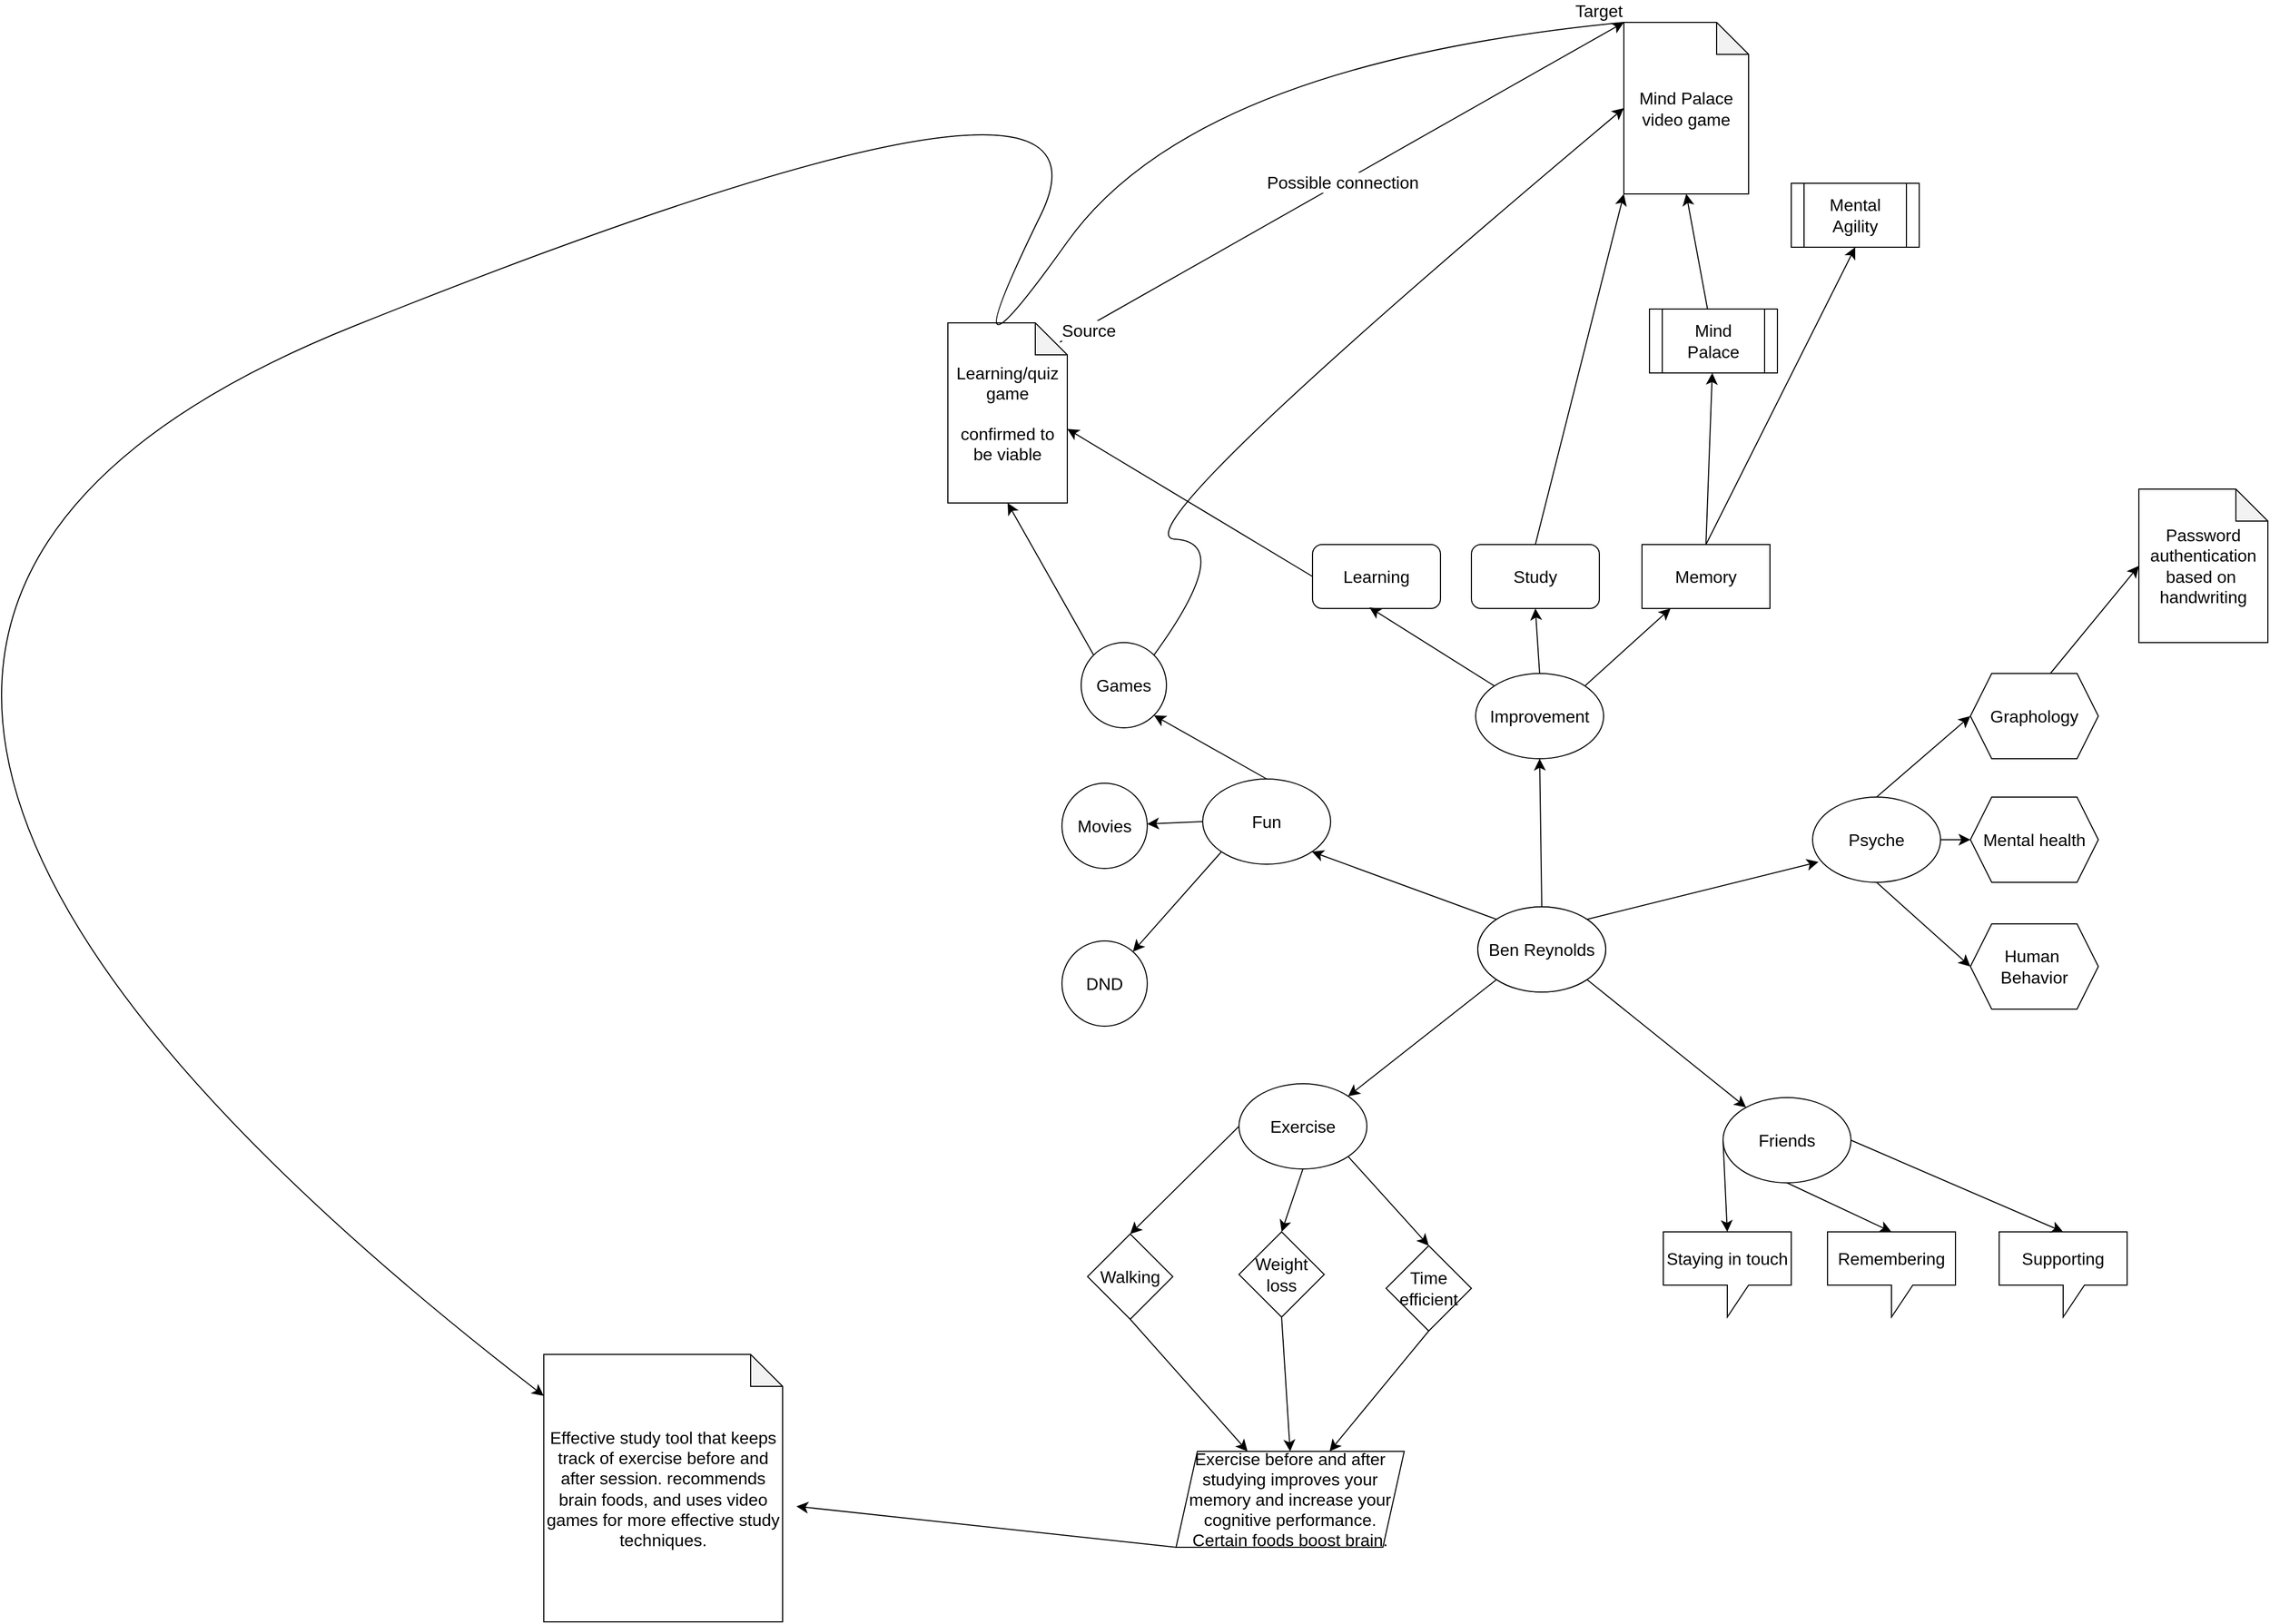<mxfile version="22.1.5" type="github">
  <diagram name="Page-1" id="L4g_c3EAHMDt9B9gxOwX">
    <mxGraphModel dx="2322" dy="1620" grid="0" gridSize="10" guides="1" tooltips="1" connect="1" arrows="1" fold="1" page="0" pageScale="1" pageWidth="850" pageHeight="1100" math="0" shadow="0">
      <root>
        <mxCell id="0" />
        <mxCell id="1" parent="0" />
        <mxCell id="LBm5rImJcvd2DAhtR-Aa-1" value="Ben Reynolds" style="ellipse;whiteSpace=wrap;html=1;fontSize=16;" parent="1" vertex="1">
          <mxGeometry x="202" y="208" width="120" height="80" as="geometry" />
        </mxCell>
        <mxCell id="LBm5rImJcvd2DAhtR-Aa-4" style="edgeStyle=none;curved=1;rounded=0;orthogonalLoop=1;jettySize=auto;html=1;exitX=0;exitY=0;exitDx=0;exitDy=0;entryX=1;entryY=1;entryDx=0;entryDy=0;fontSize=12;startSize=8;endSize=8;" parent="1" source="LBm5rImJcvd2DAhtR-Aa-2" target="LBm5rImJcvd2DAhtR-Aa-3" edge="1">
          <mxGeometry relative="1" as="geometry" />
        </mxCell>
        <mxCell id="LBm5rImJcvd2DAhtR-Aa-10" style="edgeStyle=none;curved=1;rounded=0;orthogonalLoop=1;jettySize=auto;html=1;exitX=0.5;exitY=0;exitDx=0;exitDy=0;entryX=0.5;entryY=1;entryDx=0;entryDy=0;fontSize=12;startSize=8;endSize=8;" parent="1" source="LBm5rImJcvd2DAhtR-Aa-2" target="LBm5rImJcvd2DAhtR-Aa-6" edge="1">
          <mxGeometry relative="1" as="geometry" />
        </mxCell>
        <mxCell id="LBm5rImJcvd2DAhtR-Aa-12" style="edgeStyle=none;curved=1;rounded=0;orthogonalLoop=1;jettySize=auto;html=1;exitX=1;exitY=1;exitDx=0;exitDy=0;fontSize=12;startSize=8;endSize=8;" parent="1" source="LBm5rImJcvd2DAhtR-Aa-2" target="LBm5rImJcvd2DAhtR-Aa-9" edge="1">
          <mxGeometry relative="1" as="geometry" />
        </mxCell>
        <mxCell id="LBm5rImJcvd2DAhtR-Aa-13" style="edgeStyle=none;curved=1;rounded=0;orthogonalLoop=1;jettySize=auto;html=1;exitX=0;exitY=1;exitDx=0;exitDy=0;entryX=1;entryY=0;entryDx=0;entryDy=0;fontSize=12;startSize=8;endSize=8;" parent="1" source="LBm5rImJcvd2DAhtR-Aa-2" target="LBm5rImJcvd2DAhtR-Aa-8" edge="1">
          <mxGeometry relative="1" as="geometry" />
        </mxCell>
        <mxCell id="LBm5rImJcvd2DAhtR-Aa-2" value="Ben Reynolds" style="ellipse;whiteSpace=wrap;html=1;fontSize=16;" parent="1" vertex="1">
          <mxGeometry x="202" y="208" width="120" height="80" as="geometry" />
        </mxCell>
        <mxCell id="4XEcg5dc7mFZjT0D9GVV-13" style="edgeStyle=none;curved=1;rounded=0;orthogonalLoop=1;jettySize=auto;html=1;exitX=0;exitY=1;exitDx=0;exitDy=0;fontSize=12;startSize=8;endSize=8;" edge="1" parent="1" source="LBm5rImJcvd2DAhtR-Aa-3" target="4XEcg5dc7mFZjT0D9GVV-12">
          <mxGeometry relative="1" as="geometry" />
        </mxCell>
        <mxCell id="4XEcg5dc7mFZjT0D9GVV-14" style="edgeStyle=none;curved=1;rounded=0;orthogonalLoop=1;jettySize=auto;html=1;exitX=0;exitY=0.5;exitDx=0;exitDy=0;fontSize=12;startSize=8;endSize=8;" edge="1" parent="1" source="LBm5rImJcvd2DAhtR-Aa-3" target="4XEcg5dc7mFZjT0D9GVV-11">
          <mxGeometry relative="1" as="geometry" />
        </mxCell>
        <mxCell id="4XEcg5dc7mFZjT0D9GVV-15" style="edgeStyle=none;curved=1;rounded=0;orthogonalLoop=1;jettySize=auto;html=1;exitX=0.5;exitY=0;exitDx=0;exitDy=0;entryX=1;entryY=1;entryDx=0;entryDy=0;fontSize=12;startSize=8;endSize=8;" edge="1" parent="1" source="LBm5rImJcvd2DAhtR-Aa-3" target="4XEcg5dc7mFZjT0D9GVV-10">
          <mxGeometry relative="1" as="geometry" />
        </mxCell>
        <mxCell id="LBm5rImJcvd2DAhtR-Aa-3" value="Fun" style="ellipse;whiteSpace=wrap;html=1;fontSize=16;" parent="1" vertex="1">
          <mxGeometry x="-56" y="88" width="120" height="80" as="geometry" />
        </mxCell>
        <mxCell id="4XEcg5dc7mFZjT0D9GVV-8" style="edgeStyle=none;curved=1;rounded=0;orthogonalLoop=1;jettySize=auto;html=1;exitX=0.5;exitY=0;exitDx=0;exitDy=0;entryX=0.5;entryY=1;entryDx=0;entryDy=0;fontSize=12;startSize=8;endSize=8;" edge="1" parent="1" source="LBm5rImJcvd2DAhtR-Aa-6" target="4XEcg5dc7mFZjT0D9GVV-4">
          <mxGeometry relative="1" as="geometry" />
        </mxCell>
        <mxCell id="4XEcg5dc7mFZjT0D9GVV-9" style="edgeStyle=none;curved=1;rounded=0;orthogonalLoop=1;jettySize=auto;html=1;exitX=1;exitY=0;exitDx=0;exitDy=0;fontSize=12;startSize=8;endSize=8;" edge="1" parent="1" source="LBm5rImJcvd2DAhtR-Aa-6" target="4XEcg5dc7mFZjT0D9GVV-5">
          <mxGeometry relative="1" as="geometry" />
        </mxCell>
        <mxCell id="LBm5rImJcvd2DAhtR-Aa-6" value="Improvement" style="ellipse;whiteSpace=wrap;html=1;fontSize=16;" parent="1" vertex="1">
          <mxGeometry x="200" y="-11" width="120" height="80" as="geometry" />
        </mxCell>
        <mxCell id="4XEcg5dc7mFZjT0D9GVV-32" style="edgeStyle=none;curved=1;rounded=0;orthogonalLoop=1;jettySize=auto;html=1;exitX=0.5;exitY=0;exitDx=0;exitDy=0;entryX=0;entryY=0.5;entryDx=0;entryDy=0;fontSize=12;startSize=8;endSize=8;" edge="1" parent="1" source="LBm5rImJcvd2DAhtR-Aa-7" target="4XEcg5dc7mFZjT0D9GVV-29">
          <mxGeometry relative="1" as="geometry" />
        </mxCell>
        <mxCell id="4XEcg5dc7mFZjT0D9GVV-33" style="edgeStyle=none;curved=1;rounded=0;orthogonalLoop=1;jettySize=auto;html=1;exitX=1;exitY=0.5;exitDx=0;exitDy=0;fontSize=12;startSize=8;endSize=8;" edge="1" parent="1" source="LBm5rImJcvd2DAhtR-Aa-7" target="4XEcg5dc7mFZjT0D9GVV-30">
          <mxGeometry relative="1" as="geometry" />
        </mxCell>
        <mxCell id="4XEcg5dc7mFZjT0D9GVV-34" style="edgeStyle=none;curved=1;rounded=0;orthogonalLoop=1;jettySize=auto;html=1;exitX=0.5;exitY=1;exitDx=0;exitDy=0;entryX=0;entryY=0.5;entryDx=0;entryDy=0;fontSize=12;startSize=8;endSize=8;" edge="1" parent="1" source="LBm5rImJcvd2DAhtR-Aa-7" target="4XEcg5dc7mFZjT0D9GVV-31">
          <mxGeometry relative="1" as="geometry" />
        </mxCell>
        <mxCell id="LBm5rImJcvd2DAhtR-Aa-7" value="Psyche" style="ellipse;whiteSpace=wrap;html=1;fontSize=16;" parent="1" vertex="1">
          <mxGeometry x="516" y="105" width="120" height="80" as="geometry" />
        </mxCell>
        <mxCell id="4XEcg5dc7mFZjT0D9GVV-19" style="edgeStyle=none;curved=1;rounded=0;orthogonalLoop=1;jettySize=auto;html=1;exitX=0;exitY=0.5;exitDx=0;exitDy=0;entryX=0.5;entryY=0;entryDx=0;entryDy=0;fontSize=12;startSize=8;endSize=8;" edge="1" parent="1" source="LBm5rImJcvd2DAhtR-Aa-8" target="4XEcg5dc7mFZjT0D9GVV-16">
          <mxGeometry relative="1" as="geometry" />
        </mxCell>
        <mxCell id="4XEcg5dc7mFZjT0D9GVV-20" style="edgeStyle=none;curved=1;rounded=0;orthogonalLoop=1;jettySize=auto;html=1;exitX=0.5;exitY=1;exitDx=0;exitDy=0;entryX=0.5;entryY=0;entryDx=0;entryDy=0;fontSize=12;startSize=8;endSize=8;" edge="1" parent="1" source="LBm5rImJcvd2DAhtR-Aa-8" target="4XEcg5dc7mFZjT0D9GVV-17">
          <mxGeometry relative="1" as="geometry" />
        </mxCell>
        <mxCell id="4XEcg5dc7mFZjT0D9GVV-21" style="edgeStyle=none;curved=1;rounded=0;orthogonalLoop=1;jettySize=auto;html=1;exitX=1;exitY=1;exitDx=0;exitDy=0;entryX=0.5;entryY=0;entryDx=0;entryDy=0;fontSize=12;startSize=8;endSize=8;" edge="1" parent="1" source="LBm5rImJcvd2DAhtR-Aa-8" target="4XEcg5dc7mFZjT0D9GVV-18">
          <mxGeometry relative="1" as="geometry" />
        </mxCell>
        <mxCell id="LBm5rImJcvd2DAhtR-Aa-8" value="Exercise" style="ellipse;whiteSpace=wrap;html=1;fontSize=16;" parent="1" vertex="1">
          <mxGeometry x="-22" y="374" width="120" height="80" as="geometry" />
        </mxCell>
        <mxCell id="LBm5rImJcvd2DAhtR-Aa-9" value="Friends" style="ellipse;whiteSpace=wrap;html=1;fontSize=16;" parent="1" vertex="1">
          <mxGeometry x="432" y="387" width="120" height="80" as="geometry" />
        </mxCell>
        <mxCell id="4XEcg5dc7mFZjT0D9GVV-1" style="edgeStyle=none;curved=1;rounded=0;orthogonalLoop=1;jettySize=auto;html=1;exitX=1;exitY=0;exitDx=0;exitDy=0;entryX=0.046;entryY=0.761;entryDx=0;entryDy=0;entryPerimeter=0;fontSize=12;startSize=8;endSize=8;" edge="1" parent="1" source="LBm5rImJcvd2DAhtR-Aa-2" target="LBm5rImJcvd2DAhtR-Aa-7">
          <mxGeometry relative="1" as="geometry" />
        </mxCell>
        <mxCell id="4XEcg5dc7mFZjT0D9GVV-41" style="edgeStyle=none;curved=1;rounded=0;orthogonalLoop=1;jettySize=auto;html=1;exitX=0;exitY=0.5;exitDx=0;exitDy=0;entryX=0;entryY=0;entryDx=112;entryDy=99.5;fontSize=12;startSize=8;endSize=8;entryPerimeter=0;" edge="1" parent="1" source="4XEcg5dc7mFZjT0D9GVV-3" target="4XEcg5dc7mFZjT0D9GVV-45">
          <mxGeometry relative="1" as="geometry">
            <mxPoint x="-167" y="-180.5" as="targetPoint" />
          </mxGeometry>
        </mxCell>
        <mxCell id="4XEcg5dc7mFZjT0D9GVV-3" value="Learning" style="rounded=1;whiteSpace=wrap;html=1;fontSize=16;" vertex="1" parent="1">
          <mxGeometry x="47" y="-132" width="120" height="60" as="geometry" />
        </mxCell>
        <mxCell id="4XEcg5dc7mFZjT0D9GVV-4" value="Study" style="rounded=1;whiteSpace=wrap;html=1;fontSize=16;" vertex="1" parent="1">
          <mxGeometry x="196" y="-132" width="120" height="60" as="geometry" />
        </mxCell>
        <mxCell id="4XEcg5dc7mFZjT0D9GVV-36" style="edgeStyle=none;curved=1;rounded=0;orthogonalLoop=1;jettySize=auto;html=1;exitX=0.5;exitY=0;exitDx=0;exitDy=0;fontSize=12;startSize=8;endSize=8;" edge="1" parent="1" source="4XEcg5dc7mFZjT0D9GVV-5" target="4XEcg5dc7mFZjT0D9GVV-35">
          <mxGeometry relative="1" as="geometry" />
        </mxCell>
        <mxCell id="4XEcg5dc7mFZjT0D9GVV-38" style="edgeStyle=none;curved=1;rounded=0;orthogonalLoop=1;jettySize=auto;html=1;exitX=0.5;exitY=0;exitDx=0;exitDy=0;entryX=0.5;entryY=1;entryDx=0;entryDy=0;fontSize=12;startSize=8;endSize=8;" edge="1" parent="1" source="4XEcg5dc7mFZjT0D9GVV-5" target="4XEcg5dc7mFZjT0D9GVV-37">
          <mxGeometry relative="1" as="geometry" />
        </mxCell>
        <mxCell id="4XEcg5dc7mFZjT0D9GVV-5" value="Memory" style="rounded=0;whiteSpace=wrap;html=1;fontSize=16;" vertex="1" parent="1">
          <mxGeometry x="356" y="-132" width="120" height="60" as="geometry" />
        </mxCell>
        <mxCell id="4XEcg5dc7mFZjT0D9GVV-7" style="edgeStyle=none;curved=1;rounded=0;orthogonalLoop=1;jettySize=auto;html=1;exitX=0;exitY=0;exitDx=0;exitDy=0;entryX=0.445;entryY=0.984;entryDx=0;entryDy=0;entryPerimeter=0;fontSize=12;startSize=8;endSize=8;" edge="1" parent="1" source="LBm5rImJcvd2DAhtR-Aa-6" target="4XEcg5dc7mFZjT0D9GVV-3">
          <mxGeometry relative="1" as="geometry" />
        </mxCell>
        <mxCell id="4XEcg5dc7mFZjT0D9GVV-40" style="edgeStyle=none;curved=1;rounded=0;orthogonalLoop=1;jettySize=auto;html=1;exitX=0;exitY=0;exitDx=0;exitDy=0;entryX=0.5;entryY=1;entryDx=0;entryDy=0;fontSize=12;startSize=8;endSize=8;entryPerimeter=0;" edge="1" parent="1" source="4XEcg5dc7mFZjT0D9GVV-10" target="4XEcg5dc7mFZjT0D9GVV-45">
          <mxGeometry relative="1" as="geometry">
            <mxPoint x="-167.0" y="-145" as="targetPoint" />
          </mxGeometry>
        </mxCell>
        <mxCell id="4XEcg5dc7mFZjT0D9GVV-10" value="Games" style="ellipse;whiteSpace=wrap;html=1;aspect=fixed;fontSize=16;" vertex="1" parent="1">
          <mxGeometry x="-170" y="-40" width="80" height="80" as="geometry" />
        </mxCell>
        <mxCell id="4XEcg5dc7mFZjT0D9GVV-11" value="Movies" style="ellipse;whiteSpace=wrap;html=1;aspect=fixed;fontSize=16;" vertex="1" parent="1">
          <mxGeometry x="-188" y="92" width="80" height="80" as="geometry" />
        </mxCell>
        <mxCell id="4XEcg5dc7mFZjT0D9GVV-12" value="DND" style="ellipse;whiteSpace=wrap;html=1;aspect=fixed;fontSize=16;" vertex="1" parent="1">
          <mxGeometry x="-188" y="240" width="80" height="80" as="geometry" />
        </mxCell>
        <mxCell id="4XEcg5dc7mFZjT0D9GVV-65" style="edgeStyle=none;curved=1;rounded=0;orthogonalLoop=1;jettySize=auto;html=1;exitX=0.5;exitY=1;exitDx=0;exitDy=0;fontSize=12;startSize=8;endSize=8;" edge="1" parent="1" source="4XEcg5dc7mFZjT0D9GVV-16" target="4XEcg5dc7mFZjT0D9GVV-62">
          <mxGeometry relative="1" as="geometry" />
        </mxCell>
        <mxCell id="4XEcg5dc7mFZjT0D9GVV-16" value="Walking" style="rhombus;whiteSpace=wrap;html=1;fontSize=16;" vertex="1" parent="1">
          <mxGeometry x="-164" y="515" width="80" height="80" as="geometry" />
        </mxCell>
        <mxCell id="4XEcg5dc7mFZjT0D9GVV-64" style="edgeStyle=none;curved=1;rounded=0;orthogonalLoop=1;jettySize=auto;html=1;exitX=0.5;exitY=1;exitDx=0;exitDy=0;entryX=0.5;entryY=0;entryDx=0;entryDy=0;fontSize=12;startSize=8;endSize=8;" edge="1" parent="1" source="4XEcg5dc7mFZjT0D9GVV-17" target="4XEcg5dc7mFZjT0D9GVV-62">
          <mxGeometry relative="1" as="geometry" />
        </mxCell>
        <mxCell id="4XEcg5dc7mFZjT0D9GVV-17" value="Weight&lt;br&gt;loss" style="rhombus;whiteSpace=wrap;html=1;fontSize=16;" vertex="1" parent="1">
          <mxGeometry x="-22" y="513" width="80" height="80" as="geometry" />
        </mxCell>
        <mxCell id="4XEcg5dc7mFZjT0D9GVV-63" style="edgeStyle=none;curved=1;rounded=0;orthogonalLoop=1;jettySize=auto;html=1;exitX=0.5;exitY=1;exitDx=0;exitDy=0;fontSize=12;startSize=8;endSize=8;" edge="1" parent="1" source="4XEcg5dc7mFZjT0D9GVV-18" target="4XEcg5dc7mFZjT0D9GVV-62">
          <mxGeometry relative="1" as="geometry" />
        </mxCell>
        <mxCell id="4XEcg5dc7mFZjT0D9GVV-18" value="Time&lt;br&gt;efficient" style="rhombus;whiteSpace=wrap;html=1;fontSize=16;" vertex="1" parent="1">
          <mxGeometry x="116" y="526" width="80" height="80" as="geometry" />
        </mxCell>
        <mxCell id="4XEcg5dc7mFZjT0D9GVV-23" value="Staying in touch" style="shape=callout;whiteSpace=wrap;html=1;perimeter=calloutPerimeter;fontSize=16;" vertex="1" parent="1">
          <mxGeometry x="376" y="513" width="120" height="80" as="geometry" />
        </mxCell>
        <mxCell id="4XEcg5dc7mFZjT0D9GVV-24" value="Remembering" style="shape=callout;whiteSpace=wrap;html=1;perimeter=calloutPerimeter;fontSize=16;" vertex="1" parent="1">
          <mxGeometry x="530" y="513" width="120" height="80" as="geometry" />
        </mxCell>
        <mxCell id="4XEcg5dc7mFZjT0D9GVV-25" value="Supporting" style="shape=callout;whiteSpace=wrap;html=1;perimeter=calloutPerimeter;fontSize=16;" vertex="1" parent="1">
          <mxGeometry x="691" y="513" width="120" height="80" as="geometry" />
        </mxCell>
        <mxCell id="4XEcg5dc7mFZjT0D9GVV-26" style="edgeStyle=none;curved=1;rounded=0;orthogonalLoop=1;jettySize=auto;html=1;exitX=0;exitY=0.5;exitDx=0;exitDy=0;entryX=0.5;entryY=0;entryDx=0;entryDy=0;entryPerimeter=0;fontSize=12;startSize=8;endSize=8;" edge="1" parent="1" source="LBm5rImJcvd2DAhtR-Aa-9" target="4XEcg5dc7mFZjT0D9GVV-23">
          <mxGeometry relative="1" as="geometry" />
        </mxCell>
        <mxCell id="4XEcg5dc7mFZjT0D9GVV-27" style="edgeStyle=none;curved=1;rounded=0;orthogonalLoop=1;jettySize=auto;html=1;exitX=0.5;exitY=1;exitDx=0;exitDy=0;entryX=0.5;entryY=0;entryDx=0;entryDy=0;entryPerimeter=0;fontSize=12;startSize=8;endSize=8;" edge="1" parent="1" source="LBm5rImJcvd2DAhtR-Aa-9" target="4XEcg5dc7mFZjT0D9GVV-24">
          <mxGeometry relative="1" as="geometry" />
        </mxCell>
        <mxCell id="4XEcg5dc7mFZjT0D9GVV-28" style="edgeStyle=none;curved=1;rounded=0;orthogonalLoop=1;jettySize=auto;html=1;exitX=1;exitY=0.5;exitDx=0;exitDy=0;entryX=0.5;entryY=0;entryDx=0;entryDy=0;entryPerimeter=0;fontSize=12;startSize=8;endSize=8;" edge="1" parent="1" source="LBm5rImJcvd2DAhtR-Aa-9" target="4XEcg5dc7mFZjT0D9GVV-25">
          <mxGeometry relative="1" as="geometry" />
        </mxCell>
        <mxCell id="4XEcg5dc7mFZjT0D9GVV-29" value="Graphology" style="shape=hexagon;perimeter=hexagonPerimeter2;whiteSpace=wrap;html=1;fixedSize=1;fontSize=16;" vertex="1" parent="1">
          <mxGeometry x="664" y="-11" width="120" height="80" as="geometry" />
        </mxCell>
        <mxCell id="4XEcg5dc7mFZjT0D9GVV-30" value="Mental health" style="shape=hexagon;perimeter=hexagonPerimeter2;whiteSpace=wrap;html=1;fixedSize=1;fontSize=16;" vertex="1" parent="1">
          <mxGeometry x="664" y="105" width="120" height="80" as="geometry" />
        </mxCell>
        <mxCell id="4XEcg5dc7mFZjT0D9GVV-31" value="Human&amp;nbsp;&lt;br&gt;Behavior" style="shape=hexagon;perimeter=hexagonPerimeter2;whiteSpace=wrap;html=1;fixedSize=1;fontSize=16;" vertex="1" parent="1">
          <mxGeometry x="664" y="224" width="120" height="80" as="geometry" />
        </mxCell>
        <mxCell id="4XEcg5dc7mFZjT0D9GVV-35" value="Mind&lt;br&gt;Palace" style="shape=process;whiteSpace=wrap;html=1;backgroundOutline=1;fontSize=16;" vertex="1" parent="1">
          <mxGeometry x="363" y="-353" width="120" height="60" as="geometry" />
        </mxCell>
        <mxCell id="4XEcg5dc7mFZjT0D9GVV-37" value="Mental Agility" style="shape=process;whiteSpace=wrap;html=1;backgroundOutline=1;fontSize=16;" vertex="1" parent="1">
          <mxGeometry x="496" y="-471" width="120" height="60" as="geometry" />
        </mxCell>
        <mxCell id="4XEcg5dc7mFZjT0D9GVV-45" value="Learning/quiz&lt;br&gt;game&lt;br&gt;&lt;br&gt;confirmed to be viable" style="shape=note;whiteSpace=wrap;html=1;backgroundOutline=1;darkOpacity=0.05;fontSize=16;" vertex="1" parent="1">
          <mxGeometry x="-295" y="-340" width="112" height="169" as="geometry" />
        </mxCell>
        <mxCell id="4XEcg5dc7mFZjT0D9GVV-46" value="Password&lt;br&gt;authentication&lt;br&gt;based on&amp;nbsp;&lt;br&gt;handwriting" style="shape=note;whiteSpace=wrap;html=1;backgroundOutline=1;darkOpacity=0.05;fontSize=16;" vertex="1" parent="1">
          <mxGeometry x="822" y="-184" width="121" height="144" as="geometry" />
        </mxCell>
        <mxCell id="4XEcg5dc7mFZjT0D9GVV-47" style="edgeStyle=none;curved=1;rounded=0;orthogonalLoop=1;jettySize=auto;html=1;exitX=0.625;exitY=0;exitDx=0;exitDy=0;entryX=0;entryY=0.5;entryDx=0;entryDy=0;entryPerimeter=0;fontSize=12;startSize=8;endSize=8;" edge="1" parent="1" source="4XEcg5dc7mFZjT0D9GVV-29" target="4XEcg5dc7mFZjT0D9GVV-46">
          <mxGeometry relative="1" as="geometry" />
        </mxCell>
        <mxCell id="4XEcg5dc7mFZjT0D9GVV-49" value="Mind Palace video game" style="shape=note;whiteSpace=wrap;html=1;backgroundOutline=1;darkOpacity=0.05;fontSize=16;" vertex="1" parent="1">
          <mxGeometry x="339" y="-622" width="117" height="161" as="geometry" />
        </mxCell>
        <mxCell id="4XEcg5dc7mFZjT0D9GVV-51" value="" style="curved=1;endArrow=classic;html=1;rounded=0;fontSize=12;startSize=8;endSize=8;exitX=1;exitY=0;exitDx=0;exitDy=0;entryX=0;entryY=0.5;entryDx=0;entryDy=0;entryPerimeter=0;" edge="1" parent="1" source="4XEcg5dc7mFZjT0D9GVV-10" target="4XEcg5dc7mFZjT0D9GVV-49">
          <mxGeometry width="50" height="50" relative="1" as="geometry">
            <mxPoint x="-75" y="-134" as="sourcePoint" />
            <mxPoint x="-25" y="-184" as="targetPoint" />
            <Array as="points">
              <mxPoint x="-25" y="-134" />
              <mxPoint x="-139" y="-140" />
            </Array>
          </mxGeometry>
        </mxCell>
        <mxCell id="4XEcg5dc7mFZjT0D9GVV-52" style="edgeStyle=none;curved=1;rounded=0;orthogonalLoop=1;jettySize=auto;html=1;entryX=0.5;entryY=1;entryDx=0;entryDy=0;entryPerimeter=0;fontSize=12;startSize=8;endSize=8;" edge="1" parent="1" source="4XEcg5dc7mFZjT0D9GVV-35" target="4XEcg5dc7mFZjT0D9GVV-49">
          <mxGeometry relative="1" as="geometry" />
        </mxCell>
        <mxCell id="4XEcg5dc7mFZjT0D9GVV-56" value="" style="endArrow=classic;html=1;rounded=0;fontSize=12;startSize=8;endSize=8;curved=1;exitX=0.938;exitY=0.107;exitDx=0;exitDy=0;exitPerimeter=0;entryX=0;entryY=0;entryDx=0;entryDy=0;entryPerimeter=0;" edge="1" parent="1" source="4XEcg5dc7mFZjT0D9GVV-45" target="4XEcg5dc7mFZjT0D9GVV-49">
          <mxGeometry relative="1" as="geometry">
            <mxPoint x="-102" y="-504" as="sourcePoint" />
            <mxPoint x="58" y="-504" as="targetPoint" />
          </mxGeometry>
        </mxCell>
        <mxCell id="4XEcg5dc7mFZjT0D9GVV-57" value="Possible connection" style="edgeLabel;resizable=0;html=1;align=center;verticalAlign=middle;fontSize=16;" connectable="0" vertex="1" parent="4XEcg5dc7mFZjT0D9GVV-56">
          <mxGeometry relative="1" as="geometry" />
        </mxCell>
        <mxCell id="4XEcg5dc7mFZjT0D9GVV-58" value="Source" style="edgeLabel;resizable=0;html=1;align=left;verticalAlign=bottom;fontSize=16;" connectable="0" vertex="1" parent="4XEcg5dc7mFZjT0D9GVV-56">
          <mxGeometry x="-1" relative="1" as="geometry" />
        </mxCell>
        <mxCell id="4XEcg5dc7mFZjT0D9GVV-59" value="Target" style="edgeLabel;resizable=0;html=1;align=right;verticalAlign=bottom;fontSize=16;" connectable="0" vertex="1" parent="4XEcg5dc7mFZjT0D9GVV-56">
          <mxGeometry x="1" relative="1" as="geometry" />
        </mxCell>
        <mxCell id="4XEcg5dc7mFZjT0D9GVV-60" style="edgeStyle=none;curved=1;rounded=0;orthogonalLoop=1;jettySize=auto;html=1;exitX=0.5;exitY=0;exitDx=0;exitDy=0;entryX=0;entryY=1;entryDx=0;entryDy=0;entryPerimeter=0;fontSize=12;startSize=8;endSize=8;" edge="1" parent="1" source="4XEcg5dc7mFZjT0D9GVV-4" target="4XEcg5dc7mFZjT0D9GVV-49">
          <mxGeometry relative="1" as="geometry" />
        </mxCell>
        <mxCell id="4XEcg5dc7mFZjT0D9GVV-62" value="Exercise before and after studying improves your memory and increase your cognitive performance. Certain foods boost brain." style="shape=parallelogram;perimeter=parallelogramPerimeter;whiteSpace=wrap;html=1;fixedSize=1;fontSize=16;" vertex="1" parent="1">
          <mxGeometry x="-81" y="719" width="214" height="90" as="geometry" />
        </mxCell>
        <mxCell id="4XEcg5dc7mFZjT0D9GVV-66" value="" style="curved=1;endArrow=classic;html=1;rounded=0;fontSize=12;startSize=8;endSize=8;exitX=0;exitY=0;exitDx=0;exitDy=0;exitPerimeter=0;" edge="1" parent="1" source="4XEcg5dc7mFZjT0D9GVV-49" target="4XEcg5dc7mFZjT0D9GVV-67">
          <mxGeometry width="50" height="50" relative="1" as="geometry">
            <mxPoint x="-114" y="-583" as="sourcePoint" />
            <mxPoint x="-489" y="765" as="targetPoint" />
            <Array as="points">
              <mxPoint x="-64" y="-583" />
              <mxPoint x="-302" y="-249" />
              <mxPoint x="-114" y="-633" />
              <mxPoint x="-1590" y="-41" />
            </Array>
          </mxGeometry>
        </mxCell>
        <mxCell id="4XEcg5dc7mFZjT0D9GVV-67" value="Effective study tool that keeps track of exercise before and after session. recommends brain foods, and uses video games for more effective study techniques." style="shape=note;whiteSpace=wrap;html=1;backgroundOutline=1;darkOpacity=0.05;fontSize=16;" vertex="1" parent="1">
          <mxGeometry x="-674" y="628" width="224" height="251" as="geometry" />
        </mxCell>
        <mxCell id="4XEcg5dc7mFZjT0D9GVV-68" style="edgeStyle=none;curved=1;rounded=0;orthogonalLoop=1;jettySize=auto;html=1;exitX=0;exitY=1;exitDx=0;exitDy=0;entryX=1.058;entryY=0.568;entryDx=0;entryDy=0;entryPerimeter=0;fontSize=12;startSize=8;endSize=8;" edge="1" parent="1" source="4XEcg5dc7mFZjT0D9GVV-62" target="4XEcg5dc7mFZjT0D9GVV-67">
          <mxGeometry relative="1" as="geometry" />
        </mxCell>
      </root>
    </mxGraphModel>
  </diagram>
</mxfile>
